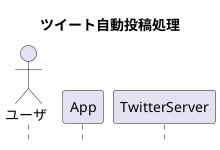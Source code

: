 @startuml{statuses_update_json.png}
'画像変換するときにここで指定したファイル名になる。

skinparam maxMessageSize 70
'テキストを指定した長さで折り返す

title ツイート自動投稿処理

hide footbox
'シーケンスの最下部のシーケンスボックスを非表示にする場合に記述する

actor ユーザ as user

participant App as app

participant TwitterServer as twiServer






@enduml
